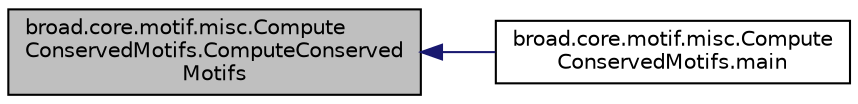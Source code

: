 digraph "broad.core.motif.misc.ComputeConservedMotifs.ComputeConservedMotifs"
{
  edge [fontname="Helvetica",fontsize="10",labelfontname="Helvetica",labelfontsize="10"];
  node [fontname="Helvetica",fontsize="10",shape=record];
  rankdir="LR";
  Node1 [label="broad.core.motif.misc.Compute\lConservedMotifs.ComputeConserved\lMotifs",height=0.2,width=0.4,color="black", fillcolor="grey75", style="filled" fontcolor="black"];
  Node1 -> Node2 [dir="back",color="midnightblue",fontsize="10",style="solid"];
  Node2 [label="broad.core.motif.misc.Compute\lConservedMotifs.main",height=0.2,width=0.4,color="black", fillcolor="white", style="filled",URL="$classbroad_1_1core_1_1motif_1_1misc_1_1_compute_conserved_motifs.html#a1220c0081aaf63c12538ba9d2ae9ffc2"];
}
